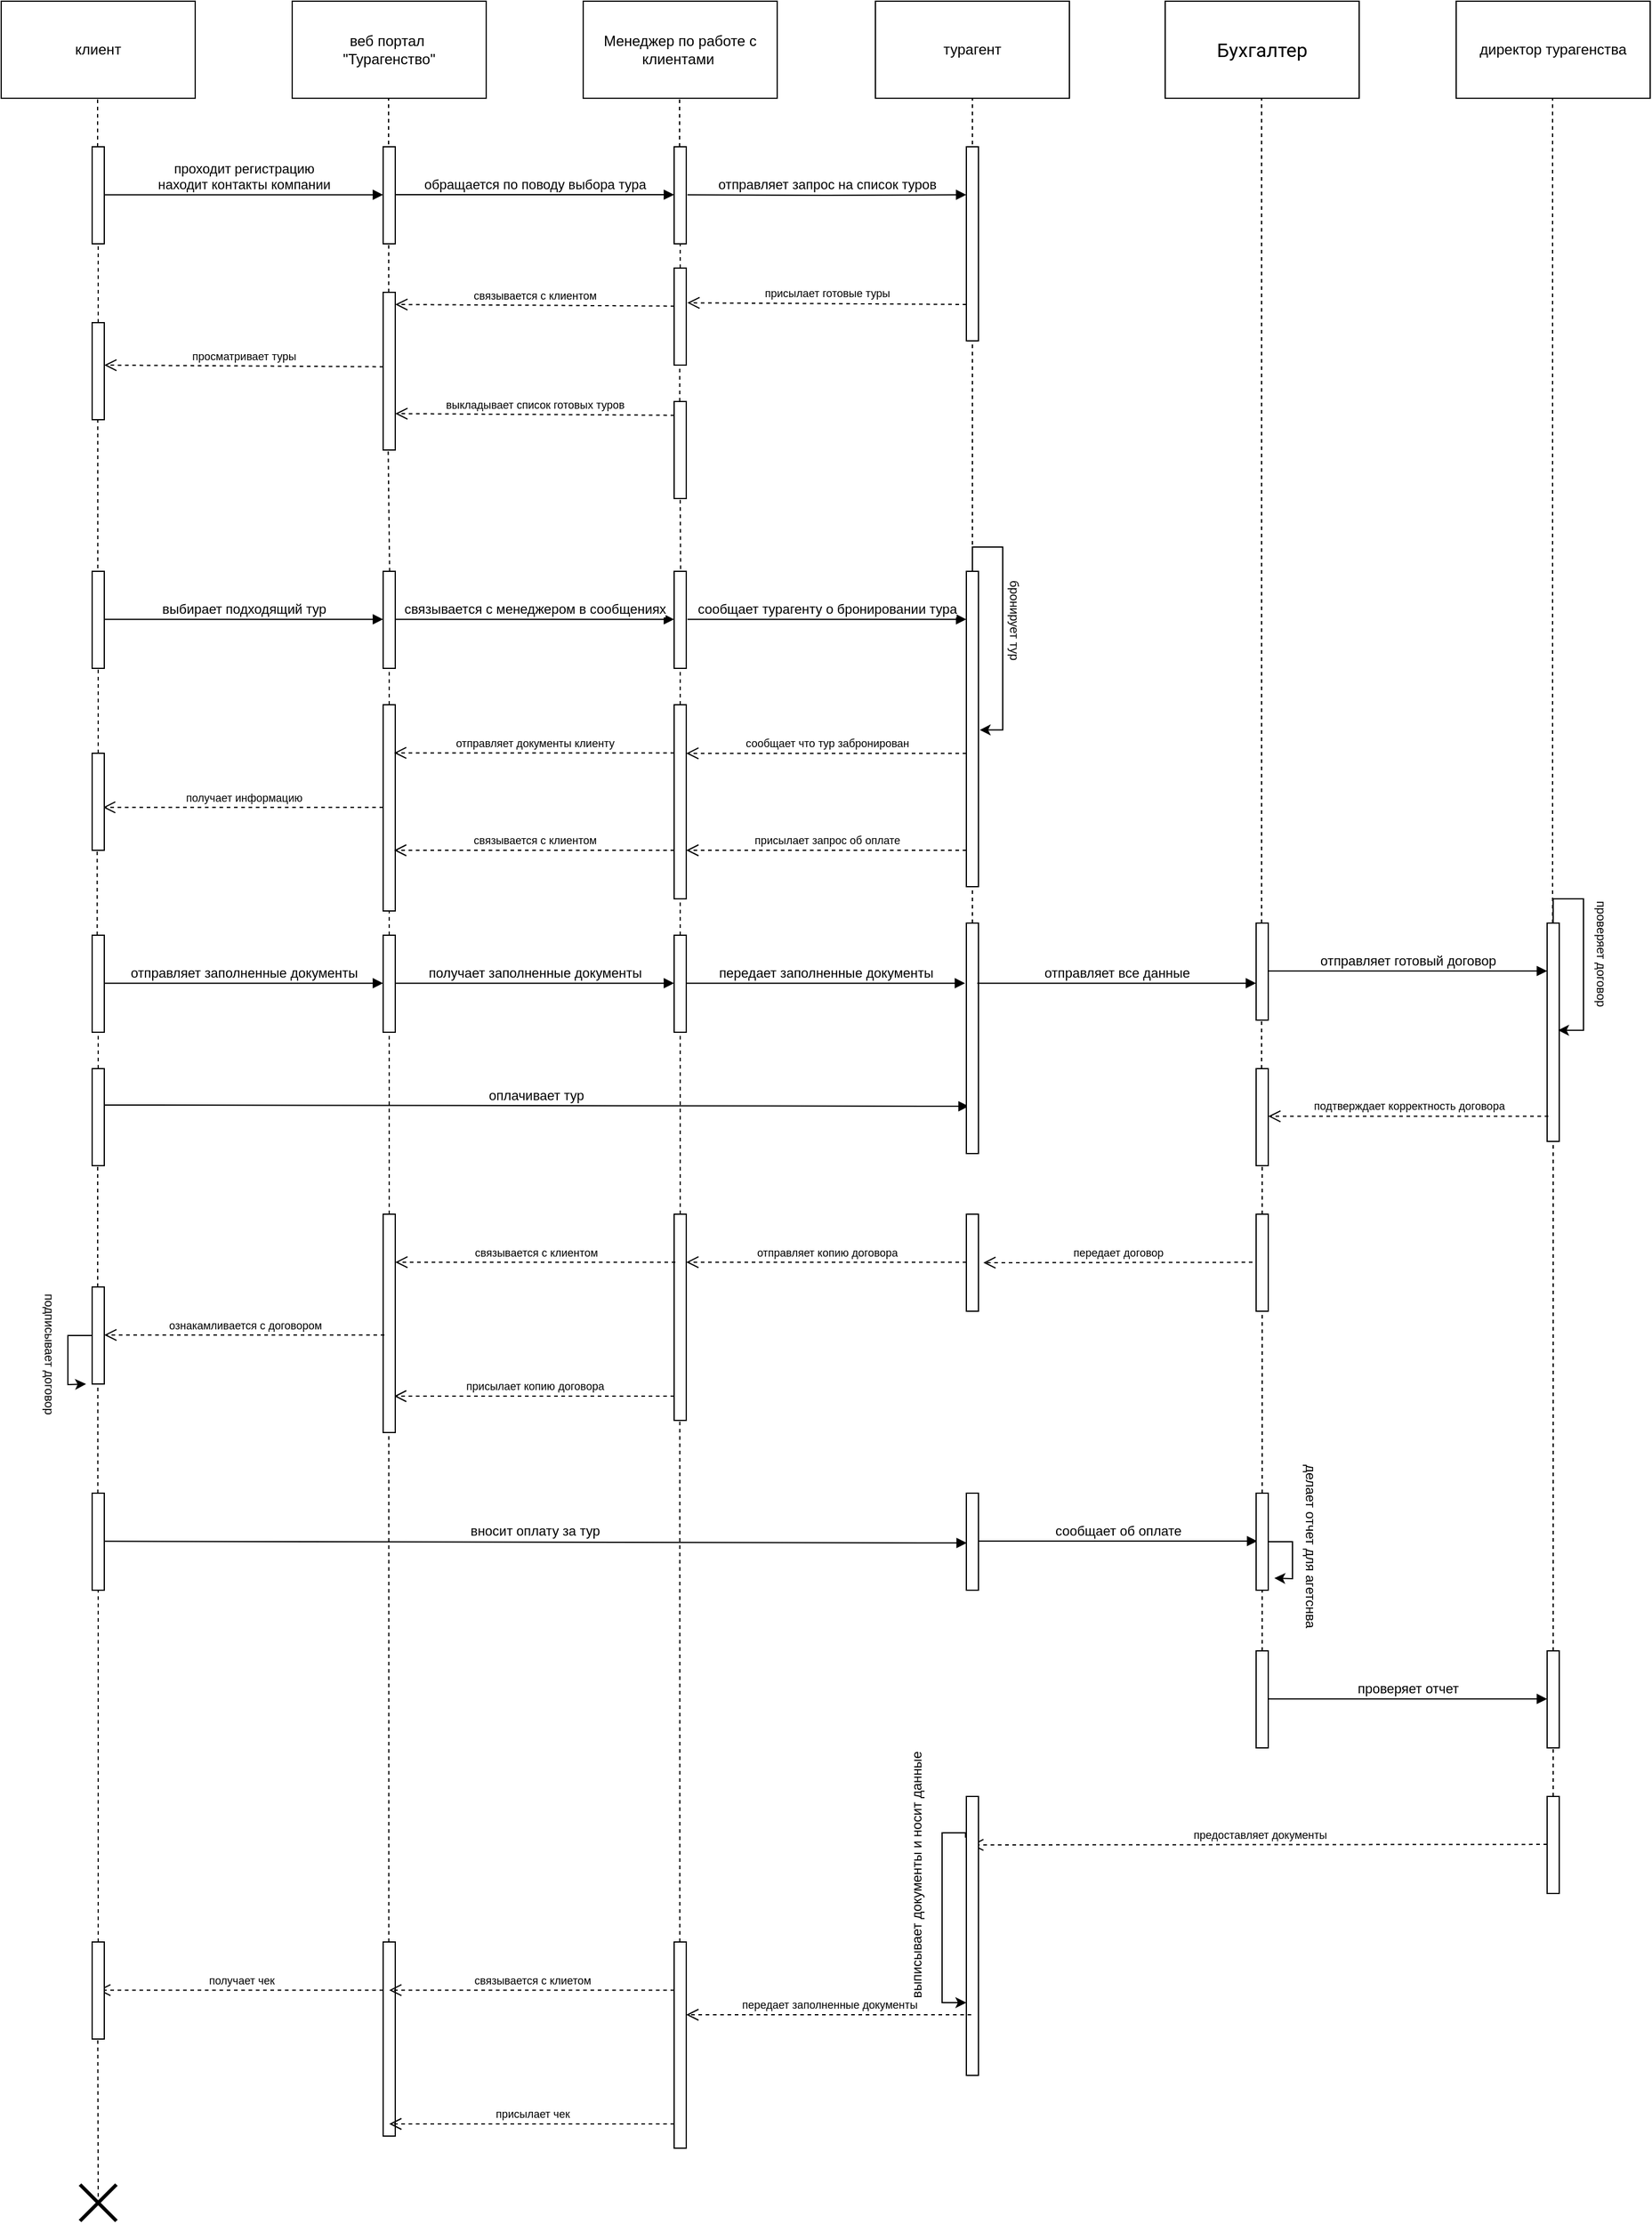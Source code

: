 <mxfile version="20.3.0" type="device"><diagram id="B6eEQ-WKskFwxM_QzgL0" name="�������� 1"><mxGraphModel dx="2844" dy="1714" grid="1" gridSize="10" guides="1" tooltips="1" connect="1" arrows="1" fold="1" page="1" pageScale="1" pageWidth="827" pageHeight="1169" math="0" shadow="0"><root><mxCell id="0"/><mxCell id="1" parent="0"/><mxCell id="Ce1-KO-3srzNTOwrdo_R-1" value="веб портал&amp;nbsp;&lt;br&gt;&quot;Турагенство&quot;" style="rounded=0;whiteSpace=wrap;html=1;" parent="1" vertex="1"><mxGeometry x="650" y="400" width="160" height="80" as="geometry"/></mxCell><mxCell id="Ce1-KO-3srzNTOwrdo_R-2" value="Менеджер по работе с клиентами&amp;nbsp;" style="rounded=0;whiteSpace=wrap;html=1;" parent="1" vertex="1"><mxGeometry x="890" y="400" width="160" height="80" as="geometry"/></mxCell><mxCell id="Ce1-KO-3srzNTOwrdo_R-3" value="&lt;span style=&quot;font-family: Roboto, sans-serif; font-size: 16px; text-align: start; background-color: rgb(255, 255, 255);&quot;&gt;Бухгалтер&lt;/span&gt;" style="rounded=0;whiteSpace=wrap;html=1;" parent="1" vertex="1"><mxGeometry x="1370" y="400" width="160" height="80" as="geometry"/></mxCell><mxCell id="Ce1-KO-3srzNTOwrdo_R-4" value="директор турагенства" style="rounded=0;whiteSpace=wrap;html=1;" parent="1" vertex="1"><mxGeometry x="1610" y="400" width="160" height="80" as="geometry"/></mxCell><mxCell id="Ce1-KO-3srzNTOwrdo_R-5" value="клиент" style="rounded=0;whiteSpace=wrap;html=1;" parent="1" vertex="1"><mxGeometry x="410" y="400" width="160" height="80" as="geometry"/></mxCell><mxCell id="Ce1-KO-3srzNTOwrdo_R-6" value="" style="endArrow=none;dashed=1;html=1;rounded=0;entryX=0.5;entryY=1;entryDx=0;entryDy=0;startArrow=none;" parent="1" source="Ce1-KO-3srzNTOwrdo_R-15" edge="1"><mxGeometry width="50" height="50" relative="1" as="geometry"><mxPoint x="489.5" y="1280" as="sourcePoint"/><mxPoint x="489.5" y="480" as="targetPoint"/></mxGeometry></mxCell><mxCell id="Ce1-KO-3srzNTOwrdo_R-7" value="" style="endArrow=none;dashed=1;html=1;rounded=0;entryX=0.5;entryY=1;entryDx=0;entryDy=0;startArrow=none;" parent="1" edge="1"><mxGeometry width="50" height="50" relative="1" as="geometry"><mxPoint x="729.5" y="530" as="sourcePoint"/><mxPoint x="729.5" y="480" as="targetPoint"/></mxGeometry></mxCell><mxCell id="Ce1-KO-3srzNTOwrdo_R-8" value="" style="endArrow=none;dashed=1;html=1;rounded=0;entryX=0.5;entryY=1;entryDx=0;entryDy=0;startArrow=none;" parent="1" edge="1"><mxGeometry width="50" height="50" relative="1" as="geometry"><mxPoint x="969.5" y="520" as="sourcePoint"/><mxPoint x="969.5" y="480" as="targetPoint"/></mxGeometry></mxCell><mxCell id="Ce1-KO-3srzNTOwrdo_R-9" value="" style="endArrow=none;dashed=1;html=1;rounded=0;entryX=0.5;entryY=1;entryDx=0;entryDy=0;startArrow=none;" parent="1" source="Ce1-KO-3srzNTOwrdo_R-75" edge="1"><mxGeometry width="50" height="50" relative="1" as="geometry"><mxPoint x="1450" y="1440" as="sourcePoint"/><mxPoint x="1449.5" y="480" as="targetPoint"/></mxGeometry></mxCell><mxCell id="Ce1-KO-3srzNTOwrdo_R-10" value="" style="endArrow=none;dashed=1;html=1;rounded=0;entryX=0.5;entryY=1;entryDx=0;entryDy=0;startArrow=none;" parent="1" source="Ce1-KO-3srzNTOwrdo_R-71" edge="1"><mxGeometry width="50" height="50" relative="1" as="geometry"><mxPoint x="1689.5" y="1280" as="sourcePoint"/><mxPoint x="1689.5" y="480" as="targetPoint"/></mxGeometry></mxCell><mxCell id="Ce1-KO-3srzNTOwrdo_R-13" value="турагент" style="rounded=0;whiteSpace=wrap;html=1;" parent="1" vertex="1"><mxGeometry x="1131" y="400" width="160" height="80" as="geometry"/></mxCell><mxCell id="Ce1-KO-3srzNTOwrdo_R-14" value="" style="endArrow=none;dashed=1;html=1;rounded=0;entryX=0.5;entryY=1;entryDx=0;entryDy=0;startArrow=none;" parent="1" source="Ce1-KO-3srzNTOwrdo_R-68" target="Ce1-KO-3srzNTOwrdo_R-13" edge="1"><mxGeometry width="50" height="50" relative="1" as="geometry"><mxPoint x="1211" y="1280" as="sourcePoint"/><mxPoint x="1241" y="520" as="targetPoint"/></mxGeometry></mxCell><mxCell id="Ce1-KO-3srzNTOwrdo_R-15" value="" style="html=1;points=[];perimeter=orthogonalPerimeter;" parent="1" vertex="1"><mxGeometry x="485" y="520" width="10" height="80" as="geometry"/></mxCell><mxCell id="Ce1-KO-3srzNTOwrdo_R-16" value="" style="endArrow=none;dashed=1;html=1;rounded=0;entryX=0.5;entryY=1;entryDx=0;entryDy=0;startArrow=none;" parent="1" source="Ce1-KO-3srzNTOwrdo_R-24" target="Ce1-KO-3srzNTOwrdo_R-15" edge="1"><mxGeometry width="50" height="50" relative="1" as="geometry"><mxPoint x="489.5" y="1280" as="sourcePoint"/><mxPoint x="489.5" y="480" as="targetPoint"/></mxGeometry></mxCell><mxCell id="Ce1-KO-3srzNTOwrdo_R-17" value="" style="endArrow=none;dashed=1;html=1;rounded=0;entryX=0.461;entryY=0.999;entryDx=0;entryDy=0;startArrow=none;entryPerimeter=0;" parent="1" source="Ce1-KO-3srzNTOwrdo_R-28" target="Ce1-KO-3srzNTOwrdo_R-27" edge="1"><mxGeometry width="50" height="50" relative="1" as="geometry"><mxPoint x="729.5" y="1280" as="sourcePoint"/><mxPoint x="730" y="680" as="targetPoint"/></mxGeometry></mxCell><mxCell id="Ce1-KO-3srzNTOwrdo_R-18" value="" style="html=1;points=[];perimeter=orthogonalPerimeter;" parent="1" vertex="1"><mxGeometry x="1206" y="520" width="10" height="160" as="geometry"/></mxCell><mxCell id="Ce1-KO-3srzNTOwrdo_R-19" value="проходит регистрацию&lt;br&gt;находит контакты компании" style="html=1;verticalAlign=bottom;endArrow=block;rounded=0;" parent="1" edge="1"><mxGeometry width="80" relative="1" as="geometry"><mxPoint x="495" y="559.58" as="sourcePoint"/><mxPoint x="725" y="559.58" as="targetPoint"/><Array as="points"/></mxGeometry></mxCell><mxCell id="Ce1-KO-3srzNTOwrdo_R-20" value="" style="endArrow=none;dashed=1;html=1;rounded=0;entryX=0.5;entryY=1;entryDx=0;entryDy=0;startArrow=none;" parent="1" source="Ce1-KO-3srzNTOwrdo_R-26" edge="1"><mxGeometry width="50" height="50" relative="1" as="geometry"><mxPoint x="969.5" y="1280" as="sourcePoint"/><mxPoint x="970" y="600" as="targetPoint"/></mxGeometry></mxCell><mxCell id="Ce1-KO-3srzNTOwrdo_R-21" value="обращается по поводу выбора тура" style="html=1;verticalAlign=bottom;endArrow=block;rounded=0;" parent="1" edge="1"><mxGeometry width="80" relative="1" as="geometry"><mxPoint x="735" y="559.5" as="sourcePoint"/><mxPoint x="965" y="559.5" as="targetPoint"/><Array as="points"/></mxGeometry></mxCell><mxCell id="Ce1-KO-3srzNTOwrdo_R-22" value="отправляет запрос на список туров" style="html=1;verticalAlign=bottom;endArrow=block;rounded=0;" parent="1" edge="1"><mxGeometry width="80" relative="1" as="geometry"><mxPoint x="976" y="559.58" as="sourcePoint"/><mxPoint x="1206" y="559.58" as="targetPoint"/><Array as="points"><mxPoint x="1091" y="560"/></Array></mxGeometry></mxCell><mxCell id="Ce1-KO-3srzNTOwrdo_R-23" value="присылает готовые туры" style="html=1;verticalAlign=bottom;endArrow=open;dashed=1;endSize=8;rounded=0;fontSize=9;entryX=1.087;entryY=0.358;entryDx=0;entryDy=0;entryPerimeter=0;" parent="1" target="Ce1-KO-3srzNTOwrdo_R-26" edge="1"><mxGeometry relative="1" as="geometry"><mxPoint x="1206" y="650" as="sourcePoint"/><mxPoint x="970" y="650" as="targetPoint"/></mxGeometry></mxCell><mxCell id="Ce1-KO-3srzNTOwrdo_R-24" value="" style="html=1;points=[];perimeter=orthogonalPerimeter;" parent="1" vertex="1"><mxGeometry x="485" y="665" width="10" height="80" as="geometry"/></mxCell><mxCell id="Ce1-KO-3srzNTOwrdo_R-25" value="" style="html=1;points=[];perimeter=orthogonalPerimeter;" parent="1" vertex="1"><mxGeometry x="965" y="520" width="10" height="80" as="geometry"/></mxCell><mxCell id="Ce1-KO-3srzNTOwrdo_R-26" value="" style="html=1;points=[];perimeter=orthogonalPerimeter;" parent="1" vertex="1"><mxGeometry x="965" y="620" width="10" height="80" as="geometry"/></mxCell><mxCell id="Ce1-KO-3srzNTOwrdo_R-27" value="" style="html=1;points=[];perimeter=orthogonalPerimeter;" parent="1" vertex="1"><mxGeometry x="725" y="520" width="10" height="80" as="geometry"/></mxCell><mxCell id="Ce1-KO-3srzNTOwrdo_R-28" value="" style="html=1;points=[];perimeter=orthogonalPerimeter;" parent="1" vertex="1"><mxGeometry x="725" y="640" width="10" height="130" as="geometry"/></mxCell><mxCell id="Ce1-KO-3srzNTOwrdo_R-29" value="связывается с клиентом" style="html=1;verticalAlign=bottom;endArrow=open;dashed=1;endSize=8;rounded=0;fontSize=9;entryX=1.087;entryY=0.358;entryDx=0;entryDy=0;entryPerimeter=0;" parent="1" edge="1"><mxGeometry relative="1" as="geometry"><mxPoint x="965.13" y="651.36" as="sourcePoint"/><mxPoint x="735" y="650" as="targetPoint"/></mxGeometry></mxCell><mxCell id="Ce1-KO-3srzNTOwrdo_R-30" value="" style="endArrow=none;dashed=1;html=1;rounded=0;entryX=0.5;entryY=1;entryDx=0;entryDy=0;startArrow=none;" parent="1" source="Ce1-KO-3srzNTOwrdo_R-31" edge="1"><mxGeometry width="50" height="50" relative="1" as="geometry"><mxPoint x="970" y="830" as="sourcePoint"/><mxPoint x="969.64" y="700" as="targetPoint"/></mxGeometry></mxCell><mxCell id="Ce1-KO-3srzNTOwrdo_R-31" value="" style="html=1;points=[];perimeter=orthogonalPerimeter;" parent="1" vertex="1"><mxGeometry x="965" y="730" width="10" height="80" as="geometry"/></mxCell><mxCell id="Ce1-KO-3srzNTOwrdo_R-32" value="" style="endArrow=none;dashed=1;html=1;rounded=0;entryX=0.5;entryY=1;entryDx=0;entryDy=0;startArrow=none;exitX=0.533;exitY=-0.023;exitDx=0;exitDy=0;exitPerimeter=0;" parent="1" source="Ce1-KO-3srzNTOwrdo_R-43" target="Ce1-KO-3srzNTOwrdo_R-31" edge="1"><mxGeometry width="50" height="50" relative="1" as="geometry"><mxPoint x="970" y="860" as="sourcePoint"/><mxPoint x="969.64" y="700" as="targetPoint"/></mxGeometry></mxCell><mxCell id="Ce1-KO-3srzNTOwrdo_R-33" value="выкладывает список готовых туров" style="html=1;verticalAlign=bottom;endArrow=open;dashed=1;endSize=8;rounded=0;fontSize=9;entryX=1.087;entryY=0.358;entryDx=0;entryDy=0;entryPerimeter=0;" parent="1" edge="1"><mxGeometry relative="1" as="geometry"><mxPoint x="965.13" y="741.36" as="sourcePoint"/><mxPoint x="735" y="740" as="targetPoint"/></mxGeometry></mxCell><mxCell id="Ce1-KO-3srzNTOwrdo_R-34" value="просматривает туры" style="html=1;verticalAlign=bottom;endArrow=open;dashed=1;endSize=8;rounded=0;fontSize=9;entryX=1.087;entryY=0.358;entryDx=0;entryDy=0;entryPerimeter=0;" parent="1" edge="1"><mxGeometry relative="1" as="geometry"><mxPoint x="725.13" y="701.36" as="sourcePoint"/><mxPoint x="495" y="700" as="targetPoint"/></mxGeometry></mxCell><mxCell id="Ce1-KO-3srzNTOwrdo_R-35" value="" style="endArrow=none;dashed=1;html=1;rounded=0;entryX=0.5;entryY=1;entryDx=0;entryDy=0;startArrow=none;exitX=0.467;exitY=-0.031;exitDx=0;exitDy=0;exitPerimeter=0;" parent="1" source="Ce1-KO-3srzNTOwrdo_R-36" edge="1"><mxGeometry width="50" height="50" relative="1" as="geometry"><mxPoint x="490" y="860" as="sourcePoint"/><mxPoint x="489.64" y="745" as="targetPoint"/></mxGeometry></mxCell><mxCell id="Ce1-KO-3srzNTOwrdo_R-36" value="" style="html=1;points=[];perimeter=orthogonalPerimeter;" parent="1" vertex="1"><mxGeometry x="485" y="870" width="10" height="80" as="geometry"/></mxCell><mxCell id="Ce1-KO-3srzNTOwrdo_R-37" value="" style="endArrow=none;dashed=1;html=1;rounded=0;entryX=0.5;entryY=1;entryDx=0;entryDy=0;startArrow=none;" parent="1" source="Ce1-KO-3srzNTOwrdo_R-53" target="Ce1-KO-3srzNTOwrdo_R-36" edge="1"><mxGeometry width="50" height="50" relative="1" as="geometry"><mxPoint x="489.5" y="1220.0" as="sourcePoint"/><mxPoint x="490" y="740" as="targetPoint"/></mxGeometry></mxCell><mxCell id="Ce1-KO-3srzNTOwrdo_R-38" value="выбирает подходящий тур" style="html=1;verticalAlign=bottom;endArrow=block;rounded=0;" parent="1" edge="1"><mxGeometry width="80" relative="1" as="geometry"><mxPoint x="495" y="909.58" as="sourcePoint"/><mxPoint x="725" y="909.58" as="targetPoint"/><Array as="points"/></mxGeometry></mxCell><mxCell id="Ce1-KO-3srzNTOwrdo_R-39" value="связывается с менеджером в сообщениях" style="html=1;verticalAlign=bottom;endArrow=block;rounded=0;" parent="1" edge="1"><mxGeometry width="80" relative="1" as="geometry"><mxPoint x="735" y="909.58" as="sourcePoint"/><mxPoint x="965" y="909.58" as="targetPoint"/><Array as="points"/></mxGeometry></mxCell><mxCell id="Ce1-KO-3srzNTOwrdo_R-40" value="" style="html=1;points=[];perimeter=orthogonalPerimeter;" parent="1" vertex="1"><mxGeometry x="725" y="870" width="10" height="80" as="geometry"/></mxCell><mxCell id="Ce1-KO-3srzNTOwrdo_R-41" value="" style="endArrow=none;dashed=1;html=1;rounded=0;entryX=0.5;entryY=1;entryDx=0;entryDy=0;startArrow=none;" parent="1" source="Ce1-KO-3srzNTOwrdo_R-42" target="Ce1-KO-3srzNTOwrdo_R-40" edge="1"><mxGeometry width="50" height="50" relative="1" as="geometry"><mxPoint x="729.5" y="1220.0" as="sourcePoint"/><mxPoint x="730" y="800" as="targetPoint"/></mxGeometry></mxCell><mxCell id="Ce1-KO-3srzNTOwrdo_R-42" value="" style="html=1;points=[];perimeter=orthogonalPerimeter;" parent="1" vertex="1"><mxGeometry x="725" y="980" width="10" height="170" as="geometry"/></mxCell><mxCell id="Ce1-KO-3srzNTOwrdo_R-43" value="" style="html=1;points=[];perimeter=orthogonalPerimeter;" parent="1" vertex="1"><mxGeometry x="965" y="870" width="10" height="80" as="geometry"/></mxCell><mxCell id="Ce1-KO-3srzNTOwrdo_R-44" value="" style="endArrow=none;dashed=1;html=1;rounded=0;entryX=0.5;entryY=1;entryDx=0;entryDy=0;startArrow=none;" parent="1" source="Ce1-KO-3srzNTOwrdo_R-50" target="Ce1-KO-3srzNTOwrdo_R-43" edge="1"><mxGeometry width="50" height="50" relative="1" as="geometry"><mxPoint x="969.5" y="1220.0" as="sourcePoint"/><mxPoint x="970" y="840" as="targetPoint"/></mxGeometry></mxCell><mxCell id="Ce1-KO-3srzNTOwrdo_R-45" value="" style="html=1;points=[];perimeter=orthogonalPerimeter;" parent="1" vertex="1"><mxGeometry x="1206" y="870" width="10" height="260" as="geometry"/></mxCell><mxCell id="Ce1-KO-3srzNTOwrdo_R-46" value="сообщает турагенту о бронировании тура" style="html=1;verticalAlign=bottom;endArrow=block;rounded=0;" parent="1" edge="1"><mxGeometry width="80" relative="1" as="geometry"><mxPoint x="976" y="909.58" as="sourcePoint"/><mxPoint x="1206" y="909.58" as="targetPoint"/><Array as="points"/></mxGeometry></mxCell><mxCell id="Ce1-KO-3srzNTOwrdo_R-47" value="сообщает что тур забронирован" style="html=1;verticalAlign=bottom;endArrow=open;dashed=1;endSize=8;rounded=0;fontSize=9;" parent="1" target="Ce1-KO-3srzNTOwrdo_R-50" edge="1"><mxGeometry relative="1" as="geometry"><mxPoint x="1206" y="1020.08" as="sourcePoint"/><mxPoint x="980" y="1020.0" as="targetPoint"/></mxGeometry></mxCell><mxCell id="Ce1-KO-3srzNTOwrdo_R-48" value="" style="endArrow=none;dashed=1;html=1;rounded=0;entryX=0.5;entryY=1;entryDx=0;entryDy=0;startArrow=none;" parent="1" target="Ce1-KO-3srzNTOwrdo_R-50" edge="1"><mxGeometry width="50" height="50" relative="1" as="geometry"><mxPoint x="970" y="1050.0" as="sourcePoint"/><mxPoint x="970" y="950" as="targetPoint"/></mxGeometry></mxCell><mxCell id="Ce1-KO-3srzNTOwrdo_R-49" value="отправляет документы клиенту" style="html=1;verticalAlign=bottom;endArrow=open;dashed=1;endSize=8;rounded=0;fontSize=9;" parent="1" edge="1"><mxGeometry relative="1" as="geometry"><mxPoint x="965" y="1019.71" as="sourcePoint"/><mxPoint x="734" y="1019.71" as="targetPoint"/></mxGeometry></mxCell><mxCell id="Ce1-KO-3srzNTOwrdo_R-50" value="" style="html=1;points=[];perimeter=orthogonalPerimeter;" parent="1" vertex="1"><mxGeometry x="965" y="980.0" width="10" height="160" as="geometry"/></mxCell><mxCell id="Ce1-KO-3srzNTOwrdo_R-51" value="связывается с клиентом" style="html=1;verticalAlign=bottom;endArrow=open;dashed=1;endSize=8;rounded=0;fontSize=9;" parent="1" edge="1"><mxGeometry relative="1" as="geometry"><mxPoint x="965" y="1100.0" as="sourcePoint"/><mxPoint x="734" y="1100.0" as="targetPoint"/></mxGeometry></mxCell><mxCell id="Ce1-KO-3srzNTOwrdo_R-52" value="получает информацию" style="html=1;verticalAlign=bottom;endArrow=open;dashed=1;endSize=8;rounded=0;fontSize=9;" parent="1" edge="1"><mxGeometry relative="1" as="geometry"><mxPoint x="725" y="1064.58" as="sourcePoint"/><mxPoint x="494" y="1064.58" as="targetPoint"/></mxGeometry></mxCell><mxCell id="Ce1-KO-3srzNTOwrdo_R-53" value="" style="html=1;points=[];perimeter=orthogonalPerimeter;" parent="1" vertex="1"><mxGeometry x="485" y="1020.0" width="10" height="80" as="geometry"/></mxCell><mxCell id="Ce1-KO-3srzNTOwrdo_R-54" value="" style="endArrow=none;dashed=1;html=1;rounded=0;startArrow=none;exitX=0.533;exitY=0.002;exitDx=0;exitDy=0;exitPerimeter=0;" parent="1" source="Ce1-KO-3srzNTOwrdo_R-40" edge="1"><mxGeometry width="50" height="50" relative="1" as="geometry"><mxPoint x="729.17" y="850" as="sourcePoint"/><mxPoint x="729.17" y="770" as="targetPoint"/></mxGeometry></mxCell><mxCell id="Ce1-KO-3srzNTOwrdo_R-55" style="edgeStyle=orthogonalEdgeStyle;rounded=0;orthogonalLoop=1;jettySize=auto;html=1;entryX=1.1;entryY=0.503;entryDx=0;entryDy=0;entryPerimeter=0;" parent="1" source="Ce1-KO-3srzNTOwrdo_R-45" target="Ce1-KO-3srzNTOwrdo_R-45" edge="1"><mxGeometry relative="1" as="geometry"/></mxCell><mxCell id="Ce1-KO-3srzNTOwrdo_R-56" value="бронирует тур" style="text;html=1;align=center;verticalAlign=middle;resizable=0;points=[];autosize=1;strokeColor=none;fillColor=none;fontSize=10;rotation=90;" parent="1" vertex="1"><mxGeometry x="1201" y="895" width="90" height="30" as="geometry"/></mxCell><mxCell id="Ce1-KO-3srzNTOwrdo_R-57" value="присылает запрос об оплате" style="html=1;verticalAlign=bottom;endArrow=open;dashed=1;endSize=8;rounded=0;fontSize=9;" parent="1" edge="1"><mxGeometry relative="1" as="geometry"><mxPoint x="1206" y="1100.0" as="sourcePoint"/><mxPoint x="975" y="1100.0" as="targetPoint"/></mxGeometry></mxCell><mxCell id="Ce1-KO-3srzNTOwrdo_R-58" value="" style="endArrow=none;dashed=1;html=1;rounded=0;entryX=0.5;entryY=1;entryDx=0;entryDy=0;startArrow=none;" parent="1" source="Ce1-KO-3srzNTOwrdo_R-61" edge="1"><mxGeometry width="50" height="50" relative="1" as="geometry"><mxPoint x="490" y="1432.667" as="sourcePoint"/><mxPoint x="489.17" y="1100.0" as="targetPoint"/></mxGeometry></mxCell><mxCell id="Ce1-KO-3srzNTOwrdo_R-59" value="" style="endArrow=none;dashed=1;html=1;rounded=0;entryX=0.5;entryY=1;entryDx=0;entryDy=0;startArrow=none;" parent="1" source="Ce1-KO-3srzNTOwrdo_R-82" edge="1"><mxGeometry width="50" height="50" relative="1" as="geometry"><mxPoint x="730.83" y="1482.667" as="sourcePoint"/><mxPoint x="730" y="1150.0" as="targetPoint"/></mxGeometry></mxCell><mxCell id="Ce1-KO-3srzNTOwrdo_R-60" value="" style="endArrow=none;dashed=1;html=1;rounded=0;entryX=0.5;entryY=1;entryDx=0;entryDy=0;startArrow=none;" parent="1" source="Ce1-KO-3srzNTOwrdo_R-84" edge="1"><mxGeometry width="50" height="50" relative="1" as="geometry"><mxPoint x="970.83" y="1472.667" as="sourcePoint"/><mxPoint x="970" y="1140.0" as="targetPoint"/></mxGeometry></mxCell><mxCell id="Ce1-KO-3srzNTOwrdo_R-61" value="" style="html=1;points=[];perimeter=orthogonalPerimeter;" parent="1" vertex="1"><mxGeometry x="485" y="1170" width="10" height="80" as="geometry"/></mxCell><mxCell id="Ce1-KO-3srzNTOwrdo_R-62" value="" style="endArrow=none;dashed=1;html=1;rounded=0;entryX=0.5;entryY=1;entryDx=0;entryDy=0;startArrow=none;" parent="1" source="Ce1-KO-3srzNTOwrdo_R-66" target="Ce1-KO-3srzNTOwrdo_R-61" edge="1"><mxGeometry width="50" height="50" relative="1" as="geometry"><mxPoint x="490" y="1432.667" as="sourcePoint"/><mxPoint x="489.17" y="1100.0" as="targetPoint"/></mxGeometry></mxCell><mxCell id="Ce1-KO-3srzNTOwrdo_R-63" value="" style="endArrow=none;dashed=1;html=1;rounded=0;entryX=0.5;entryY=1;entryDx=0;entryDy=0;startArrow=none;" parent="1" target="Ce1-KO-3srzNTOwrdo_R-68" edge="1"><mxGeometry width="50" height="50" relative="1" as="geometry"><mxPoint x="1211" y="1280" as="sourcePoint"/><mxPoint x="1211" y="480" as="targetPoint"/></mxGeometry></mxCell><mxCell id="Ce1-KO-3srzNTOwrdo_R-65" value="" style="html=1;points=[];perimeter=orthogonalPerimeter;" parent="1" vertex="1"><mxGeometry x="1445" y="1160" width="10" height="80" as="geometry"/></mxCell><mxCell id="Ce1-KO-3srzNTOwrdo_R-66" value="" style="html=1;points=[];perimeter=orthogonalPerimeter;" parent="1" vertex="1"><mxGeometry x="485" y="1280" width="10" height="80" as="geometry"/></mxCell><mxCell id="Ce1-KO-3srzNTOwrdo_R-67" value="оплачивает тур" style="html=1;verticalAlign=bottom;endArrow=block;rounded=0;entryX=0.2;entryY=0.513;entryDx=0;entryDy=0;entryPerimeter=0;" parent="1" edge="1"><mxGeometry width="80" relative="1" as="geometry"><mxPoint x="495" y="1310" as="sourcePoint"/><mxPoint x="1208" y="1311.04" as="targetPoint"/><Array as="points"/></mxGeometry></mxCell><mxCell id="Ce1-KO-3srzNTOwrdo_R-68" value="" style="html=1;points=[];perimeter=orthogonalPerimeter;" parent="1" vertex="1"><mxGeometry x="1206" y="1160" width="10" height="190" as="geometry"/></mxCell><mxCell id="Ce1-KO-3srzNTOwrdo_R-69" value="отправляет все данные" style="html=1;verticalAlign=bottom;endArrow=block;rounded=0;" parent="1" edge="1"><mxGeometry width="80" relative="1" as="geometry"><mxPoint x="1215" y="1209.58" as="sourcePoint"/><mxPoint x="1445" y="1209.58" as="targetPoint"/><Array as="points"/></mxGeometry></mxCell><mxCell id="Ce1-KO-3srzNTOwrdo_R-70" value="отправляет готовый договор" style="html=1;verticalAlign=bottom;endArrow=block;rounded=0;" parent="1" edge="1"><mxGeometry width="80" relative="1" as="geometry"><mxPoint x="1455" y="1199.5" as="sourcePoint"/><mxPoint x="1685" y="1199.5" as="targetPoint"/><Array as="points"/></mxGeometry></mxCell><mxCell id="Ce1-KO-3srzNTOwrdo_R-71" value="" style="html=1;points=[];perimeter=orthogonalPerimeter;" parent="1" vertex="1"><mxGeometry x="1685" y="1160" width="10" height="180" as="geometry"/></mxCell><mxCell id="Ce1-KO-3srzNTOwrdo_R-72" value="" style="endArrow=none;dashed=1;html=1;rounded=0;entryX=0.5;entryY=1;entryDx=0;entryDy=0;startArrow=none;" parent="1" source="Ce1-KO-3srzNTOwrdo_R-119" target="Ce1-KO-3srzNTOwrdo_R-71" edge="1"><mxGeometry width="50" height="50" relative="1" as="geometry"><mxPoint x="1690" y="2060" as="sourcePoint"/><mxPoint x="1689.5" y="480" as="targetPoint"/></mxGeometry></mxCell><mxCell id="Ce1-KO-3srzNTOwrdo_R-73" style="edgeStyle=orthogonalEdgeStyle;rounded=0;orthogonalLoop=1;jettySize=auto;html=1;entryX=0.904;entryY=0.491;entryDx=0;entryDy=0;entryPerimeter=0;" parent="1" source="Ce1-KO-3srzNTOwrdo_R-71" target="Ce1-KO-3srzNTOwrdo_R-71" edge="1"><mxGeometry relative="1" as="geometry"/></mxCell><mxCell id="Ce1-KO-3srzNTOwrdo_R-74" value="проверяет договор" style="text;html=1;align=center;verticalAlign=middle;resizable=0;points=[];autosize=1;strokeColor=none;fillColor=none;fontSize=10;rotation=90;" parent="1" vertex="1"><mxGeometry x="1675" y="1170.0" width="110" height="30" as="geometry"/></mxCell><mxCell id="Ce1-KO-3srzNTOwrdo_R-75" value="" style="html=1;points=[];perimeter=orthogonalPerimeter;" parent="1" vertex="1"><mxGeometry x="1445" y="1280" width="10" height="80" as="geometry"/></mxCell><mxCell id="Ce1-KO-3srzNTOwrdo_R-76" value="" style="endArrow=none;dashed=1;html=1;rounded=0;entryX=0.5;entryY=1;entryDx=0;entryDy=0;startArrow=none;" parent="1" source="Ce1-KO-3srzNTOwrdo_R-78" target="Ce1-KO-3srzNTOwrdo_R-75" edge="1"><mxGeometry width="50" height="50" relative="1" as="geometry"><mxPoint x="1450" y="1500" as="sourcePoint"/><mxPoint x="1449.5" y="480" as="targetPoint"/></mxGeometry></mxCell><mxCell id="Ce1-KO-3srzNTOwrdo_R-77" value="подтверждает корректность договора" style="html=1;verticalAlign=bottom;endArrow=open;dashed=1;endSize=8;rounded=0;fontSize=9;" parent="1" edge="1"><mxGeometry relative="1" as="geometry"><mxPoint x="1686" y="1319.29" as="sourcePoint"/><mxPoint x="1455" y="1319.29" as="targetPoint"/></mxGeometry></mxCell><mxCell id="Ce1-KO-3srzNTOwrdo_R-78" value="" style="html=1;points=[];perimeter=orthogonalPerimeter;" parent="1" vertex="1"><mxGeometry x="1445" y="1400" width="10" height="80" as="geometry"/></mxCell><mxCell id="Ce1-KO-3srzNTOwrdo_R-79" value="передает договор" style="html=1;verticalAlign=bottom;endArrow=open;dashed=1;endSize=8;rounded=0;fontSize=9;" parent="1" edge="1"><mxGeometry relative="1" as="geometry"><mxPoint x="1442" y="1439.66" as="sourcePoint"/><mxPoint x="1220" y="1440" as="targetPoint"/></mxGeometry></mxCell><mxCell id="Ce1-KO-3srzNTOwrdo_R-80" value="" style="html=1;points=[];perimeter=orthogonalPerimeter;" parent="1" vertex="1"><mxGeometry x="1206" y="1400" width="10" height="80" as="geometry"/></mxCell><mxCell id="Ce1-KO-3srzNTOwrdo_R-81" value="отправляет копию договора" style="html=1;verticalAlign=bottom;endArrow=open;dashed=1;endSize=8;rounded=0;fontSize=9;" parent="1" target="Ce1-KO-3srzNTOwrdo_R-90" edge="1"><mxGeometry relative="1" as="geometry"><mxPoint x="1206" y="1439.58" as="sourcePoint"/><mxPoint x="984" y="1439.92" as="targetPoint"/></mxGeometry></mxCell><mxCell id="Ce1-KO-3srzNTOwrdo_R-82" value="" style="html=1;points=[];perimeter=orthogonalPerimeter;" parent="1" vertex="1"><mxGeometry x="725" y="1170" width="10" height="80" as="geometry"/></mxCell><mxCell id="Ce1-KO-3srzNTOwrdo_R-83" value="" style="endArrow=none;dashed=1;html=1;rounded=0;entryX=0.5;entryY=1;entryDx=0;entryDy=0;startArrow=none;" parent="1" source="Ce1-KO-3srzNTOwrdo_R-94" target="Ce1-KO-3srzNTOwrdo_R-82" edge="1"><mxGeometry width="50" height="50" relative="1" as="geometry"><mxPoint x="730.83" y="1482.667" as="sourcePoint"/><mxPoint x="730" y="1150.0" as="targetPoint"/></mxGeometry></mxCell><mxCell id="Ce1-KO-3srzNTOwrdo_R-84" value="" style="html=1;points=[];perimeter=orthogonalPerimeter;" parent="1" vertex="1"><mxGeometry x="965" y="1170" width="10" height="80" as="geometry"/></mxCell><mxCell id="Ce1-KO-3srzNTOwrdo_R-85" value="" style="endArrow=none;dashed=1;html=1;rounded=0;entryX=0.5;entryY=1;entryDx=0;entryDy=0;startArrow=none;" parent="1" source="Ce1-KO-3srzNTOwrdo_R-90" target="Ce1-KO-3srzNTOwrdo_R-84" edge="1"><mxGeometry width="50" height="50" relative="1" as="geometry"><mxPoint x="970.83" y="1472.667" as="sourcePoint"/><mxPoint x="970" y="1140.0" as="targetPoint"/></mxGeometry></mxCell><mxCell id="Ce1-KO-3srzNTOwrdo_R-86" value="отправляет заполненные документы" style="html=1;verticalAlign=bottom;endArrow=block;rounded=0;" parent="1" edge="1"><mxGeometry width="80" relative="1" as="geometry"><mxPoint x="495" y="1209.58" as="sourcePoint"/><mxPoint x="725" y="1209.58" as="targetPoint"/><Array as="points"/></mxGeometry></mxCell><mxCell id="Ce1-KO-3srzNTOwrdo_R-87" value="получает заполненные документы" style="html=1;verticalAlign=bottom;endArrow=block;rounded=0;" parent="1" edge="1"><mxGeometry width="80" relative="1" as="geometry"><mxPoint x="735" y="1209.58" as="sourcePoint"/><mxPoint x="965" y="1209.58" as="targetPoint"/><Array as="points"/></mxGeometry></mxCell><mxCell id="Ce1-KO-3srzNTOwrdo_R-88" value="передает заполненные документы" style="html=1;verticalAlign=bottom;endArrow=block;rounded=0;" parent="1" edge="1"><mxGeometry width="80" relative="1" as="geometry"><mxPoint x="975" y="1209.58" as="sourcePoint"/><mxPoint x="1205" y="1209.58" as="targetPoint"/><Array as="points"/></mxGeometry></mxCell><mxCell id="Ce1-KO-3srzNTOwrdo_R-89" value="" style="endArrow=none;dashed=1;html=1;rounded=0;entryX=0.5;entryY=1;entryDx=0;entryDy=0;startArrow=none;" parent="1" target="Ce1-KO-3srzNTOwrdo_R-90" edge="1"><mxGeometry width="50" height="50" relative="1" as="geometry"><mxPoint x="970.83" y="1472.667" as="sourcePoint"/><mxPoint x="970" y="1250" as="targetPoint"/></mxGeometry></mxCell><mxCell id="Ce1-KO-3srzNTOwrdo_R-90" value="" style="html=1;points=[];perimeter=orthogonalPerimeter;" parent="1" vertex="1"><mxGeometry x="965" y="1400" width="10" height="170" as="geometry"/></mxCell><mxCell id="Ce1-KO-3srzNTOwrdo_R-91" value="" style="endArrow=none;dashed=1;html=1;rounded=0;entryX=0.5;entryY=1;entryDx=0;entryDy=0;startArrow=none;" parent="1" target="Ce1-KO-3srzNTOwrdo_R-94" edge="1"><mxGeometry width="50" height="50" relative="1" as="geometry"><mxPoint x="730" y="1520" as="sourcePoint"/><mxPoint x="730" y="1250" as="targetPoint"/><Array as="points"/></mxGeometry></mxCell><mxCell id="Ce1-KO-3srzNTOwrdo_R-92" value="связывается с клиентом" style="html=1;verticalAlign=bottom;endArrow=open;dashed=1;endSize=8;rounded=0;fontSize=9;" parent="1" edge="1"><mxGeometry relative="1" as="geometry"><mxPoint x="966" y="1439.58" as="sourcePoint"/><mxPoint x="735" y="1439.58" as="targetPoint"/></mxGeometry></mxCell><mxCell id="Ce1-KO-3srzNTOwrdo_R-93" value="присылает копию договора" style="html=1;verticalAlign=bottom;endArrow=open;dashed=1;endSize=8;rounded=0;fontSize=9;" parent="1" edge="1"><mxGeometry relative="1" as="geometry"><mxPoint x="965" y="1550" as="sourcePoint"/><mxPoint x="734" y="1550" as="targetPoint"/></mxGeometry></mxCell><mxCell id="Ce1-KO-3srzNTOwrdo_R-94" value="" style="html=1;points=[];perimeter=orthogonalPerimeter;" parent="1" vertex="1"><mxGeometry x="725" y="1400" width="10" height="180" as="geometry"/></mxCell><mxCell id="Ce1-KO-3srzNTOwrdo_R-95" style="edgeStyle=orthogonalEdgeStyle;rounded=0;orthogonalLoop=1;jettySize=auto;html=1;" parent="1" source="Ce1-KO-3srzNTOwrdo_R-96" edge="1"><mxGeometry relative="1" as="geometry"><mxPoint x="480" y="1540" as="targetPoint"/></mxGeometry></mxCell><mxCell id="Ce1-KO-3srzNTOwrdo_R-96" value="" style="html=1;points=[];perimeter=orthogonalPerimeter;" parent="1" vertex="1"><mxGeometry x="485" y="1460" width="10" height="80" as="geometry"/></mxCell><mxCell id="Ce1-KO-3srzNTOwrdo_R-97" value="ознакамливается с договором" style="html=1;verticalAlign=bottom;endArrow=open;dashed=1;endSize=8;rounded=0;fontSize=9;" parent="1" edge="1"><mxGeometry relative="1" as="geometry"><mxPoint x="726" y="1499.58" as="sourcePoint"/><mxPoint x="495" y="1499.58" as="targetPoint"/></mxGeometry></mxCell><mxCell id="Ce1-KO-3srzNTOwrdo_R-98" value="" style="endArrow=none;dashed=1;html=1;rounded=0;entryX=0.5;entryY=1;entryDx=0;entryDy=0;startArrow=none;" parent="1" source="Ce1-KO-3srzNTOwrdo_R-130" edge="1"><mxGeometry width="50" height="50" relative="1" as="geometry"><mxPoint x="730" y="2080" as="sourcePoint"/><mxPoint x="729.7" y="1580.0" as="targetPoint"/></mxGeometry></mxCell><mxCell id="Ce1-KO-3srzNTOwrdo_R-99" value="" style="endArrow=none;dashed=1;html=1;rounded=0;entryX=0.5;entryY=1;entryDx=0;entryDy=0;startArrow=none;" parent="1" source="Ce1-KO-3srzNTOwrdo_R-121" edge="1"><mxGeometry width="50" height="50" relative="1" as="geometry"><mxPoint x="970" y="2120" as="sourcePoint"/><mxPoint x="969.7" y="1570.0" as="targetPoint"/></mxGeometry></mxCell><mxCell id="Ce1-KO-3srzNTOwrdo_R-100" value="" style="endArrow=none;dashed=1;html=1;rounded=0;entryX=0.5;entryY=1;entryDx=0;entryDy=0;startArrow=none;" parent="1" source="Ce1-KO-3srzNTOwrdo_R-102" edge="1"><mxGeometry width="50" height="50" relative="1" as="geometry"><mxPoint x="490" y="1860" as="sourcePoint"/><mxPoint x="489.7" y="1540.0" as="targetPoint"/></mxGeometry></mxCell><mxCell id="Ce1-KO-3srzNTOwrdo_R-101" value="" style="endArrow=none;dashed=1;html=1;rounded=0;entryX=0.457;entryY=1;entryDx=0;entryDy=0;startArrow=none;entryPerimeter=0;" parent="1" target="Ce1-KO-3srzNTOwrdo_R-66" edge="1"><mxGeometry width="50" height="50" relative="1" as="geometry"><mxPoint x="489.57" y="1460" as="sourcePoint"/><mxPoint x="489.57" y="1410.0" as="targetPoint"/></mxGeometry></mxCell><mxCell id="Ce1-KO-3srzNTOwrdo_R-102" value="" style="html=1;points=[];perimeter=orthogonalPerimeter;" parent="1" vertex="1"><mxGeometry x="485" y="1630" width="10" height="80" as="geometry"/></mxCell><mxCell id="Ce1-KO-3srzNTOwrdo_R-103" value="" style="endArrow=none;dashed=1;html=1;rounded=0;entryX=0.5;entryY=1;entryDx=0;entryDy=0;startArrow=none;" parent="1" source="Ce1-KO-3srzNTOwrdo_R-136" target="Ce1-KO-3srzNTOwrdo_R-102" edge="1"><mxGeometry width="50" height="50" relative="1" as="geometry"><mxPoint x="490" y="2090" as="sourcePoint"/><mxPoint x="489.7" y="1540" as="targetPoint"/></mxGeometry></mxCell><mxCell id="Ce1-KO-3srzNTOwrdo_R-104" value="подписывает договор&lt;br&gt;" style="text;html=1;align=center;verticalAlign=middle;resizable=0;points=[];autosize=1;strokeColor=none;fillColor=none;fontSize=10;rotation=90;" parent="1" vertex="1"><mxGeometry x="390" y="1500" width="120" height="30" as="geometry"/></mxCell><mxCell id="Ce1-KO-3srzNTOwrdo_R-105" value="вносит оплату за тур" style="html=1;verticalAlign=bottom;endArrow=block;rounded=0;entryX=0.04;entryY=0.513;entryDx=0;entryDy=0;entryPerimeter=0;" parent="1" target="Ce1-KO-3srzNTOwrdo_R-106" edge="1"><mxGeometry width="80" relative="1" as="geometry"><mxPoint x="495" y="1669.66" as="sourcePoint"/><mxPoint x="1210" y="1670" as="targetPoint"/><Array as="points"/></mxGeometry></mxCell><mxCell id="Ce1-KO-3srzNTOwrdo_R-106" value="" style="html=1;points=[];perimeter=orthogonalPerimeter;" parent="1" vertex="1"><mxGeometry x="1206" y="1630" width="10" height="80" as="geometry"/></mxCell><mxCell id="Ce1-KO-3srzNTOwrdo_R-107" value="" style="endArrow=none;dashed=1;html=1;rounded=0;startArrow=none;" parent="1" source="Ce1-KO-3srzNTOwrdo_R-110" edge="1"><mxGeometry width="50" height="50" relative="1" as="geometry"><mxPoint x="1449.64" y="2008.1" as="sourcePoint"/><mxPoint x="1450" y="1480" as="targetPoint"/></mxGeometry></mxCell><mxCell id="Ce1-KO-3srzNTOwrdo_R-108" value="сообщает об оплате" style="html=1;verticalAlign=bottom;endArrow=block;rounded=0;" parent="1" edge="1"><mxGeometry width="80" relative="1" as="geometry"><mxPoint x="1216" y="1669.5" as="sourcePoint"/><mxPoint x="1446" y="1669.5" as="targetPoint"/><Array as="points"/></mxGeometry></mxCell><mxCell id="Ce1-KO-3srzNTOwrdo_R-109" style="edgeStyle=orthogonalEdgeStyle;rounded=0;orthogonalLoop=1;jettySize=auto;html=1;" parent="1" source="Ce1-KO-3srzNTOwrdo_R-110" edge="1"><mxGeometry relative="1" as="geometry"><mxPoint x="1460" y="1700" as="targetPoint"/></mxGeometry></mxCell><mxCell id="Ce1-KO-3srzNTOwrdo_R-110" value="" style="html=1;points=[];perimeter=orthogonalPerimeter;" parent="1" vertex="1"><mxGeometry x="1445" y="1630" width="10" height="80" as="geometry"/></mxCell><mxCell id="Ce1-KO-3srzNTOwrdo_R-111" value="" style="endArrow=none;dashed=1;html=1;rounded=0;startArrow=none;" parent="1" source="Ce1-KO-3srzNTOwrdo_R-113" target="Ce1-KO-3srzNTOwrdo_R-110" edge="1"><mxGeometry width="50" height="50" relative="1" as="geometry"><mxPoint x="1449.64" y="2008.1" as="sourcePoint"/><mxPoint x="1450" y="1480" as="targetPoint"/></mxGeometry></mxCell><mxCell id="Ce1-KO-3srzNTOwrdo_R-112" value="&lt;font style=&quot;font-size: 11px;&quot;&gt;делает отчет для агетснва&amp;nbsp;&lt;/font&gt;" style="text;html=1;align=center;verticalAlign=middle;resizable=0;points=[];autosize=1;strokeColor=none;fillColor=none;fontSize=10;rotation=90;" parent="1" vertex="1"><mxGeometry x="1410" y="1660" width="160" height="30" as="geometry"/></mxCell><mxCell id="Ce1-KO-3srzNTOwrdo_R-113" value="" style="html=1;points=[];perimeter=orthogonalPerimeter;" parent="1" vertex="1"><mxGeometry x="1445" y="1760" width="10" height="80" as="geometry"/></mxCell><mxCell id="Ce1-KO-3srzNTOwrdo_R-115" value="" style="html=1;points=[];perimeter=orthogonalPerimeter;" parent="1" vertex="1"><mxGeometry x="1685" y="1760" width="10" height="80" as="geometry"/></mxCell><mxCell id="Ce1-KO-3srzNTOwrdo_R-118" value="проверяет отчет" style="html=1;verticalAlign=bottom;endArrow=block;rounded=0;" parent="1" edge="1"><mxGeometry width="80" relative="1" as="geometry"><mxPoint x="1455" y="1799.62" as="sourcePoint"/><mxPoint x="1685" y="1799.62" as="targetPoint"/><Array as="points"/></mxGeometry></mxCell><mxCell id="Ce1-KO-3srzNTOwrdo_R-119" value="" style="html=1;points=[];perimeter=orthogonalPerimeter;" parent="1" vertex="1"><mxGeometry x="1685" y="1880" width="10" height="80" as="geometry"/></mxCell><mxCell id="Ce1-KO-3srzNTOwrdo_R-121" value="" style="html=1;points=[];perimeter=orthogonalPerimeter;" parent="1" vertex="1"><mxGeometry x="965" y="2000" width="10" height="170" as="geometry"/></mxCell><mxCell id="Ce1-KO-3srzNTOwrdo_R-123" value="предоставляет документы" style="html=1;verticalAlign=bottom;endArrow=open;dashed=1;endSize=8;rounded=0;fontSize=9;" parent="1" edge="1"><mxGeometry relative="1" as="geometry"><mxPoint x="1685" y="1919.55" as="sourcePoint"/><mxPoint x="1210" y="1920" as="targetPoint"/></mxGeometry></mxCell><mxCell id="Ce1-KO-3srzNTOwrdo_R-126" style="edgeStyle=orthogonalEdgeStyle;rounded=0;orthogonalLoop=1;jettySize=auto;html=1;exitX=-0.067;exitY=0.148;exitDx=0;exitDy=0;exitPerimeter=0;" parent="1" source="Ce1-KO-3srzNTOwrdo_R-124" target="Ce1-KO-3srzNTOwrdo_R-124" edge="1"><mxGeometry relative="1" as="geometry"><mxPoint x="1200" y="2050" as="targetPoint"/><Array as="points"><mxPoint x="1205" y="1910"/><mxPoint x="1186" y="1910"/><mxPoint x="1186" y="2050"/></Array></mxGeometry></mxCell><mxCell id="Ce1-KO-3srzNTOwrdo_R-124" value="" style="html=1;points=[];perimeter=orthogonalPerimeter;" parent="1" vertex="1"><mxGeometry x="1206" y="1880" width="10" height="230" as="geometry"/></mxCell><mxCell id="Ce1-KO-3srzNTOwrdo_R-127" value="&lt;font style=&quot;font-size: 11px;&quot;&gt;выписывает документы и носит данные&lt;/font&gt;" style="text;html=1;align=center;verticalAlign=middle;resizable=0;points=[];autosize=1;strokeColor=none;fillColor=none;fontSize=10;rotation=-90;" parent="1" vertex="1"><mxGeometry x="1050" y="1930" width="230" height="30" as="geometry"/></mxCell><mxCell id="Ce1-KO-3srzNTOwrdo_R-129" value="передает заполненные документы" style="html=1;verticalAlign=bottom;endArrow=open;dashed=1;endSize=8;rounded=0;fontSize=9;" parent="1" target="Ce1-KO-3srzNTOwrdo_R-121" edge="1"><mxGeometry relative="1" as="geometry"><mxPoint x="1210" y="2060" as="sourcePoint"/><mxPoint x="980" y="2060" as="targetPoint"/></mxGeometry></mxCell><mxCell id="Ce1-KO-3srzNTOwrdo_R-130" value="" style="html=1;points=[];perimeter=orthogonalPerimeter;" parent="1" vertex="1"><mxGeometry x="725" y="2000" width="10" height="160" as="geometry"/></mxCell><mxCell id="Ce1-KO-3srzNTOwrdo_R-132" value="связывается с клиетом" style="html=1;verticalAlign=bottom;endArrow=open;dashed=1;endSize=8;rounded=0;fontSize=9;" parent="1" edge="1"><mxGeometry relative="1" as="geometry"><mxPoint x="965" y="2039.7" as="sourcePoint"/><mxPoint x="730" y="2039.7" as="targetPoint"/></mxGeometry></mxCell><mxCell id="Ce1-KO-3srzNTOwrdo_R-135" value="получает чек" style="html=1;verticalAlign=bottom;endArrow=open;dashed=1;endSize=8;rounded=0;fontSize=9;" parent="1" edge="1"><mxGeometry relative="1" as="geometry"><mxPoint x="725" y="2039.7" as="sourcePoint"/><mxPoint x="490" y="2039.7" as="targetPoint"/></mxGeometry></mxCell><mxCell id="Ce1-KO-3srzNTOwrdo_R-136" value="" style="html=1;points=[];perimeter=orthogonalPerimeter;" parent="1" vertex="1"><mxGeometry x="485" y="2000" width="10" height="80" as="geometry"/></mxCell><mxCell id="Ce1-KO-3srzNTOwrdo_R-139" value="присылает чек" style="html=1;verticalAlign=bottom;endArrow=open;dashed=1;endSize=8;rounded=0;fontSize=9;" parent="1" edge="1"><mxGeometry relative="1" as="geometry"><mxPoint x="965" y="2150" as="sourcePoint"/><mxPoint x="730" y="2150" as="targetPoint"/></mxGeometry></mxCell><mxCell id="LSdasvTnkK9TP6p43ecF-1" value="" style="endArrow=none;dashed=1;html=1;rounded=0;entryX=0.5;entryY=1;entryDx=0;entryDy=0;startArrow=none;" edge="1" parent="1"><mxGeometry width="50" height="50" relative="1" as="geometry"><mxPoint x="490" y="2210" as="sourcePoint"/><mxPoint x="489.66" y="2080" as="targetPoint"/></mxGeometry></mxCell><mxCell id="LSdasvTnkK9TP6p43ecF-2" value="" style="shape=umlDestroy;whiteSpace=wrap;html=1;strokeWidth=3;strokeColor=default;" vertex="1" parent="1"><mxGeometry x="475" y="2200" width="30" height="30" as="geometry"/></mxCell></root></mxGraphModel></diagram></mxfile>